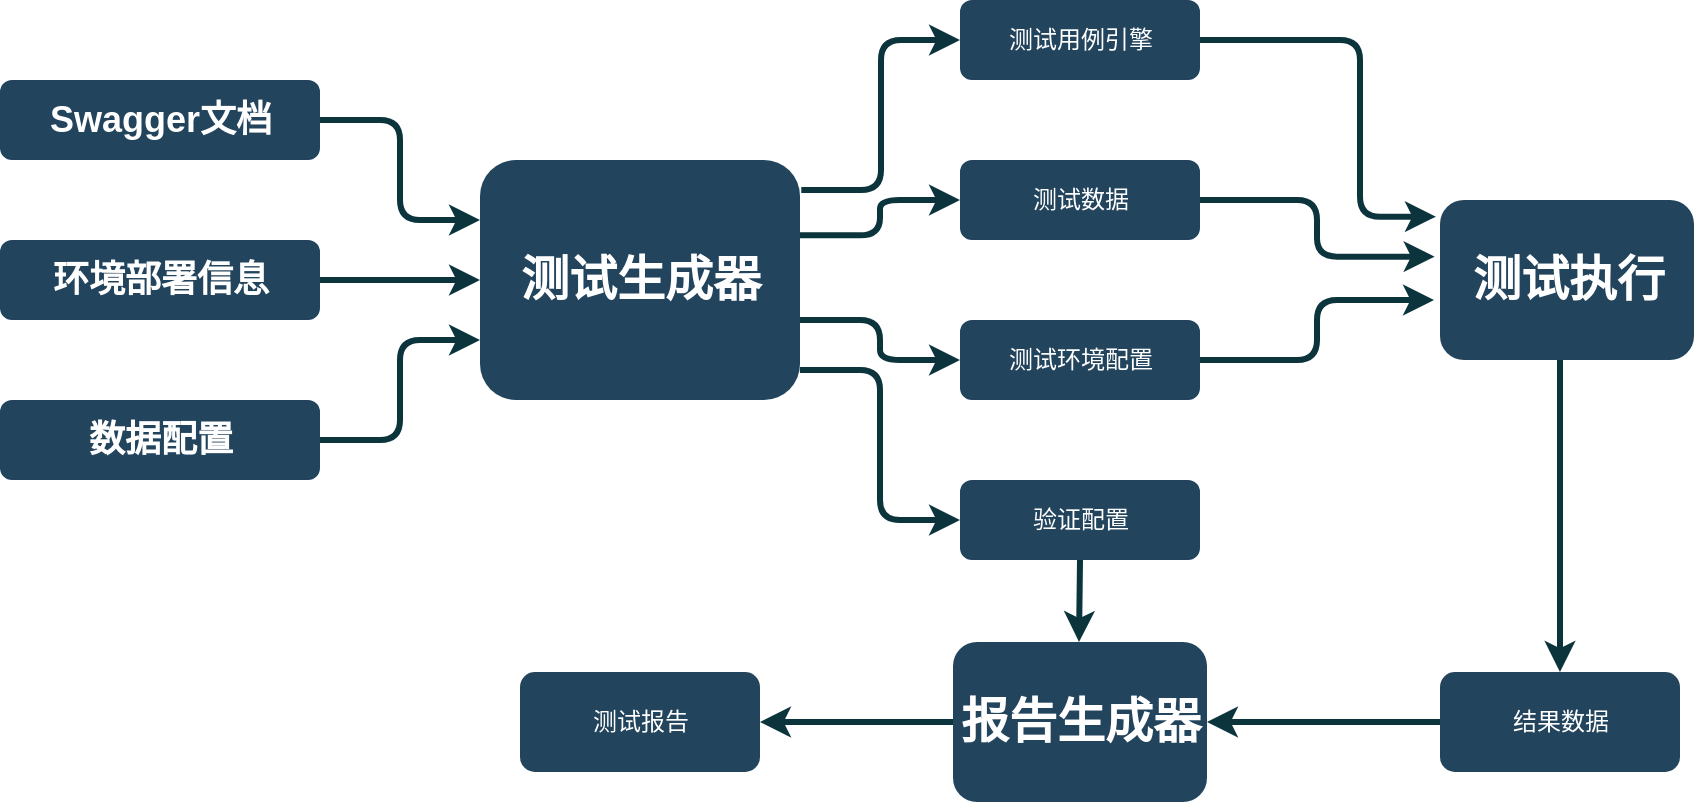 <mxfile version="13.8.8" type="github">
  <diagram id="6a731a19-8d31-9384-78a2-239565b7b9f0" name="Page-1">
    <mxGraphModel dx="782" dy="-390" grid="1" gridSize="10" guides="1" tooltips="1" connect="1" arrows="1" fold="1" page="1" pageScale="1" pageWidth="1169" pageHeight="827" background="#ffffff" math="0" shadow="0">
      <root>
        <mxCell id="0" />
        <mxCell id="1" parent="0" />
        <mxCell id="90" value="&lt;h2&gt;&lt;font color=&quot;#ffffff&quot;&gt;Swagger文档&lt;/font&gt;&lt;/h2&gt;" style="rounded=1;fillColor=#23445D;strokeColor=none;strokeWidth=2;fontFamily=Helvetica;html=1;gradientColor=none;" parent="1" vertex="1">
          <mxGeometry x="240" y="960" width="160" height="40" as="geometry" />
        </mxCell>
        <mxCell id="91" value="&lt;font color=&quot;#ffffff&quot;&gt;测试用例引擎&lt;/font&gt;" style="rounded=1;fillColor=#23445D;strokeColor=none;strokeWidth=2;fontFamily=Helvetica;html=1;gradientColor=none;" parent="1" vertex="1">
          <mxGeometry x="720" y="920" width="120" height="40" as="geometry" />
        </mxCell>
        <mxCell id="92" value="&lt;h1&gt;&lt;font color=&quot;#ffffff&quot;&gt;测试生成器&lt;/font&gt;&lt;/h1&gt;" style="rounded=1;fillColor=#23445D;strokeColor=none;strokeWidth=2;fontFamily=Helvetica;html=1;gradientColor=none;" parent="1" vertex="1">
          <mxGeometry x="480" y="1000" width="160" height="120" as="geometry" />
        </mxCell>
        <mxCell id="97" value="&lt;h1&gt;&lt;font color=&quot;#ffffff&quot;&gt;测试执行&lt;/font&gt;&lt;/h1&gt;" style="rounded=1;fillColor=#23445D;strokeColor=none;strokeWidth=2;fontFamily=Helvetica;html=1;gradientColor=none;" parent="1" vertex="1">
          <mxGeometry x="960" y="1020" width="127" height="80" as="geometry" />
        </mxCell>
        <mxCell id="108" value="&lt;font color=&quot;#ffffff&quot;&gt;结果数据&lt;/font&gt;" style="rounded=1;fillColor=#23445D;strokeColor=none;strokeWidth=2;gradientColor=none;fontFamily=Helvetica;html=1;" parent="1" vertex="1">
          <mxGeometry x="960" y="1256" width="120" height="50" as="geometry" />
        </mxCell>
        <mxCell id="114" value="" style="edgeStyle=elbowEdgeStyle;elbow=horizontal;strokeWidth=3;strokeColor=#0C343D;fontFamily=Helvetica;html=1;exitX=1.004;exitY=0.125;exitDx=0;exitDy=0;exitPerimeter=0;" parent="1" source="92" target="91" edge="1">
          <mxGeometry x="6.449" y="830.5" width="131.973" height="100" as="geometry">
            <mxPoint x="650" y="1016" as="sourcePoint" />
            <mxPoint x="138.422" y="830.5" as="targetPoint" />
          </mxGeometry>
        </mxCell>
        <mxCell id="119" value="" style="edgeStyle=elbowEdgeStyle;elbow=horizontal;strokeWidth=3;strokeColor=#0C343D;fontFamily=Helvetica;html=1;entryX=-0.016;entryY=0.104;entryDx=0;entryDy=0;entryPerimeter=0;" parent="1" source="91" target="97" edge="1">
          <mxGeometry x="6.449" y="830.5" width="131.973" height="100" as="geometry">
            <mxPoint x="6.449" y="930.5" as="sourcePoint" />
            <mxPoint x="138.422" y="830.5" as="targetPoint" />
            <Array as="points">
              <mxPoint x="920" y="980" />
            </Array>
          </mxGeometry>
        </mxCell>
        <mxCell id="133" value="" style="edgeStyle=elbowEdgeStyle;elbow=horizontal;strokeWidth=3;strokeColor=#0C343D;fontFamily=Helvetica;html=1;" parent="1" source="97" target="108" edge="1">
          <mxGeometry x="6.449" y="830.5" width="131.973" height="100" as="geometry">
            <mxPoint x="6.449" y="930.5" as="sourcePoint" />
            <mxPoint x="138.422" y="830.5" as="targetPoint" />
          </mxGeometry>
        </mxCell>
        <mxCell id="rsJ80O6-44v7srC-CNjc-143" value="&lt;h2&gt;&lt;font color=&quot;#ffffff&quot;&gt;环境部署信息&lt;/font&gt;&lt;/h2&gt;" style="rounded=1;fillColor=#23445D;strokeColor=none;strokeWidth=2;fontFamily=Helvetica;html=1;gradientColor=none;" vertex="1" parent="1">
          <mxGeometry x="240" y="1040" width="160" height="40" as="geometry" />
        </mxCell>
        <mxCell id="rsJ80O6-44v7srC-CNjc-144" value="&lt;h2&gt;&lt;font color=&quot;#ffffff&quot;&gt;数据配置&lt;/font&gt;&lt;/h2&gt;" style="rounded=1;fillColor=#23445D;strokeColor=none;strokeWidth=2;fontFamily=Helvetica;html=1;gradientColor=none;" vertex="1" parent="1">
          <mxGeometry x="240" y="1120" width="160" height="40" as="geometry" />
        </mxCell>
        <mxCell id="rsJ80O6-44v7srC-CNjc-145" value="&lt;font color=&quot;#ffffff&quot;&gt;测试数据&lt;/font&gt;" style="rounded=1;fillColor=#23445D;strokeColor=none;strokeWidth=2;fontFamily=Helvetica;html=1;gradientColor=none;" vertex="1" parent="1">
          <mxGeometry x="720" y="1000" width="120" height="40" as="geometry" />
        </mxCell>
        <mxCell id="rsJ80O6-44v7srC-CNjc-146" value="&lt;span style=&quot;color: rgb(255 , 255 , 255)&quot;&gt;验证配置&lt;/span&gt;" style="rounded=1;fillColor=#23445D;strokeColor=none;strokeWidth=2;fontFamily=Helvetica;html=1;gradientColor=none;" vertex="1" parent="1">
          <mxGeometry x="720" y="1160" width="120" height="40" as="geometry" />
        </mxCell>
        <mxCell id="rsJ80O6-44v7srC-CNjc-148" value="" style="edgeStyle=elbowEdgeStyle;elbow=horizontal;strokeWidth=3;strokeColor=#0C343D;fontFamily=Helvetica;html=1;exitX=1;exitY=0.314;exitDx=0;exitDy=0;entryX=0;entryY=0.5;entryDx=0;entryDy=0;exitPerimeter=0;" edge="1" parent="1" source="92" target="rsJ80O6-44v7srC-CNjc-145">
          <mxGeometry x="16.449" y="840.5" width="131.973" height="100" as="geometry">
            <mxPoint x="640" y="1045.5" as="sourcePoint" />
            <mxPoint x="710" y="1066" as="targetPoint" />
          </mxGeometry>
        </mxCell>
        <mxCell id="rsJ80O6-44v7srC-CNjc-150" value="" style="edgeStyle=elbowEdgeStyle;elbow=horizontal;strokeWidth=3;strokeColor=#0C343D;fontFamily=Helvetica;html=1;entryX=0;entryY=0.5;entryDx=0;entryDy=0;" edge="1" parent="1" target="rsJ80O6-44v7srC-CNjc-146">
          <mxGeometry x="26.449" y="850.5" width="131.973" height="100" as="geometry">
            <mxPoint x="640" y="1105" as="sourcePoint" />
            <mxPoint x="725.9" y="1070" as="targetPoint" />
          </mxGeometry>
        </mxCell>
        <mxCell id="rsJ80O6-44v7srC-CNjc-152" value="" style="edgeStyle=elbowEdgeStyle;elbow=horizontal;strokeWidth=3;strokeColor=#0C343D;fontFamily=Helvetica;html=1;exitX=1;exitY=0.5;exitDx=0;exitDy=0;entryX=0;entryY=0.25;entryDx=0;entryDy=0;" edge="1" parent="1" source="90" target="92">
          <mxGeometry x="16.449" y="840.5" width="131.973" height="100" as="geometry">
            <mxPoint x="650" y="1040" as="sourcePoint" />
            <mxPoint x="730" y="990" as="targetPoint" />
          </mxGeometry>
        </mxCell>
        <mxCell id="rsJ80O6-44v7srC-CNjc-153" value="" style="edgeStyle=elbowEdgeStyle;elbow=horizontal;strokeWidth=3;strokeColor=#0C343D;fontFamily=Helvetica;html=1;exitX=1;exitY=0.5;exitDx=0;exitDy=0;" edge="1" parent="1" source="rsJ80O6-44v7srC-CNjc-143">
          <mxGeometry x="26.449" y="850.5" width="131.973" height="100" as="geometry">
            <mxPoint x="660" y="1050" as="sourcePoint" />
            <mxPoint x="480" y="1060" as="targetPoint" />
          </mxGeometry>
        </mxCell>
        <mxCell id="rsJ80O6-44v7srC-CNjc-154" value="" style="edgeStyle=elbowEdgeStyle;elbow=horizontal;strokeWidth=3;strokeColor=#0C343D;fontFamily=Helvetica;html=1;exitX=1;exitY=0.5;exitDx=0;exitDy=0;entryX=0;entryY=0.75;entryDx=0;entryDy=0;" edge="1" parent="1" source="rsJ80O6-44v7srC-CNjc-144" target="92">
          <mxGeometry x="36.449" y="860.5" width="131.973" height="100" as="geometry">
            <mxPoint x="670" y="1060" as="sourcePoint" />
            <mxPoint x="750" y="1010" as="targetPoint" />
          </mxGeometry>
        </mxCell>
        <mxCell id="rsJ80O6-44v7srC-CNjc-155" value="&lt;span style=&quot;color: rgb(255 , 255 , 255)&quot;&gt;测试环境配置&lt;/span&gt;" style="rounded=1;fillColor=#23445D;strokeColor=none;strokeWidth=2;fontFamily=Helvetica;html=1;gradientColor=none;" vertex="1" parent="1">
          <mxGeometry x="720" y="1080" width="120" height="40" as="geometry" />
        </mxCell>
        <mxCell id="rsJ80O6-44v7srC-CNjc-157" value="" style="edgeStyle=elbowEdgeStyle;elbow=horizontal;strokeWidth=3;strokeColor=#0C343D;fontFamily=Helvetica;html=1;entryX=0;entryY=0.5;entryDx=0;entryDy=0;" edge="1" parent="1" target="rsJ80O6-44v7srC-CNjc-155">
          <mxGeometry x="26.449" y="850.5" width="131.973" height="100" as="geometry">
            <mxPoint x="640" y="1080" as="sourcePoint" />
            <mxPoint x="730" y="1030" as="targetPoint" />
          </mxGeometry>
        </mxCell>
        <mxCell id="rsJ80O6-44v7srC-CNjc-158" value="" style="edgeStyle=elbowEdgeStyle;elbow=horizontal;strokeWidth=3;strokeColor=#0C343D;fontFamily=Helvetica;html=1;exitX=1;exitY=0.5;exitDx=0;exitDy=0;entryX=-0.021;entryY=0.354;entryDx=0;entryDy=0;entryPerimeter=0;" edge="1" parent="1" source="rsJ80O6-44v7srC-CNjc-145" target="97">
          <mxGeometry x="16.449" y="840.5" width="131.973" height="100" as="geometry">
            <mxPoint x="850" y="950" as="sourcePoint" />
            <mxPoint x="950" y="1052" as="targetPoint" />
          </mxGeometry>
        </mxCell>
        <mxCell id="rsJ80O6-44v7srC-CNjc-159" value="" style="edgeStyle=elbowEdgeStyle;elbow=horizontal;strokeWidth=3;strokeColor=#0C343D;fontFamily=Helvetica;html=1;exitX=1;exitY=0.5;exitDx=0;exitDy=0;" edge="1" parent="1" source="rsJ80O6-44v7srC-CNjc-155">
          <mxGeometry x="26.449" y="850.5" width="131.973" height="100" as="geometry">
            <mxPoint x="860" y="960" as="sourcePoint" />
            <mxPoint x="957" y="1070" as="targetPoint" />
          </mxGeometry>
        </mxCell>
        <mxCell id="rsJ80O6-44v7srC-CNjc-160" value="" style="edgeStyle=elbowEdgeStyle;elbow=horizontal;strokeWidth=3;strokeColor=#0C343D;fontFamily=Helvetica;html=1;exitX=0.5;exitY=1;exitDx=0;exitDy=0;entryX=0.5;entryY=0;entryDx=0;entryDy=0;" edge="1" parent="1" source="rsJ80O6-44v7srC-CNjc-146" target="rsJ80O6-44v7srC-CNjc-163">
          <mxGeometry x="25.949" y="870.5" width="131.973" height="100" as="geometry">
            <mxPoint x="779.5" y="1220" as="sourcePoint" />
            <mxPoint x="779.5" y="1360" as="targetPoint" />
            <Array as="points">
              <mxPoint x="779.5" y="1230" />
              <mxPoint x="773.5" y="1270" />
            </Array>
          </mxGeometry>
        </mxCell>
        <mxCell id="rsJ80O6-44v7srC-CNjc-162" value="" style="edgeStyle=elbowEdgeStyle;elbow=horizontal;strokeWidth=3;strokeColor=#0C343D;fontFamily=Helvetica;html=1;exitX=0;exitY=0.5;exitDx=0;exitDy=0;entryX=1;entryY=0.5;entryDx=0;entryDy=0;" edge="1" parent="1" source="108" target="rsJ80O6-44v7srC-CNjc-163">
          <mxGeometry x="106.449" y="1070.5" width="131.973" height="100" as="geometry">
            <mxPoint x="910" y="1390" as="sourcePoint" />
            <mxPoint x="850" y="1350" as="targetPoint" />
            <Array as="points">
              <mxPoint x="880" y="1320" />
              <mxPoint x="930" y="1290" />
            </Array>
          </mxGeometry>
        </mxCell>
        <mxCell id="rsJ80O6-44v7srC-CNjc-163" value="&lt;h1&gt;&lt;font color=&quot;#ffffff&quot;&gt;报告生成器&lt;/font&gt;&lt;/h1&gt;" style="rounded=1;fillColor=#23445D;strokeColor=none;strokeWidth=2;fontFamily=Helvetica;html=1;gradientColor=none;" vertex="1" parent="1">
          <mxGeometry x="716.5" y="1241" width="127" height="80" as="geometry" />
        </mxCell>
        <mxCell id="rsJ80O6-44v7srC-CNjc-164" value="&lt;font color=&quot;#ffffff&quot;&gt;测试报告&lt;/font&gt;" style="rounded=1;fillColor=#23445D;strokeColor=none;strokeWidth=2;gradientColor=none;fontFamily=Helvetica;html=1;" vertex="1" parent="1">
          <mxGeometry x="500" y="1256" width="120" height="50" as="geometry" />
        </mxCell>
        <mxCell id="rsJ80O6-44v7srC-CNjc-165" value="" style="edgeStyle=elbowEdgeStyle;elbow=horizontal;strokeWidth=3;strokeColor=#0C343D;fontFamily=Helvetica;html=1;exitX=0;exitY=0.5;exitDx=0;exitDy=0;entryX=1;entryY=0.5;entryDx=0;entryDy=0;" edge="1" parent="1" source="rsJ80O6-44v7srC-CNjc-163" target="rsJ80O6-44v7srC-CNjc-164">
          <mxGeometry x="-203.551" y="1139.5" width="131.973" height="100" as="geometry">
            <mxPoint x="650" y="1350" as="sourcePoint" />
            <mxPoint x="533.5" y="1350" as="targetPoint" />
            <Array as="points">
              <mxPoint x="680" y="1281" />
              <mxPoint x="620" y="1359" />
            </Array>
          </mxGeometry>
        </mxCell>
      </root>
    </mxGraphModel>
  </diagram>
</mxfile>
